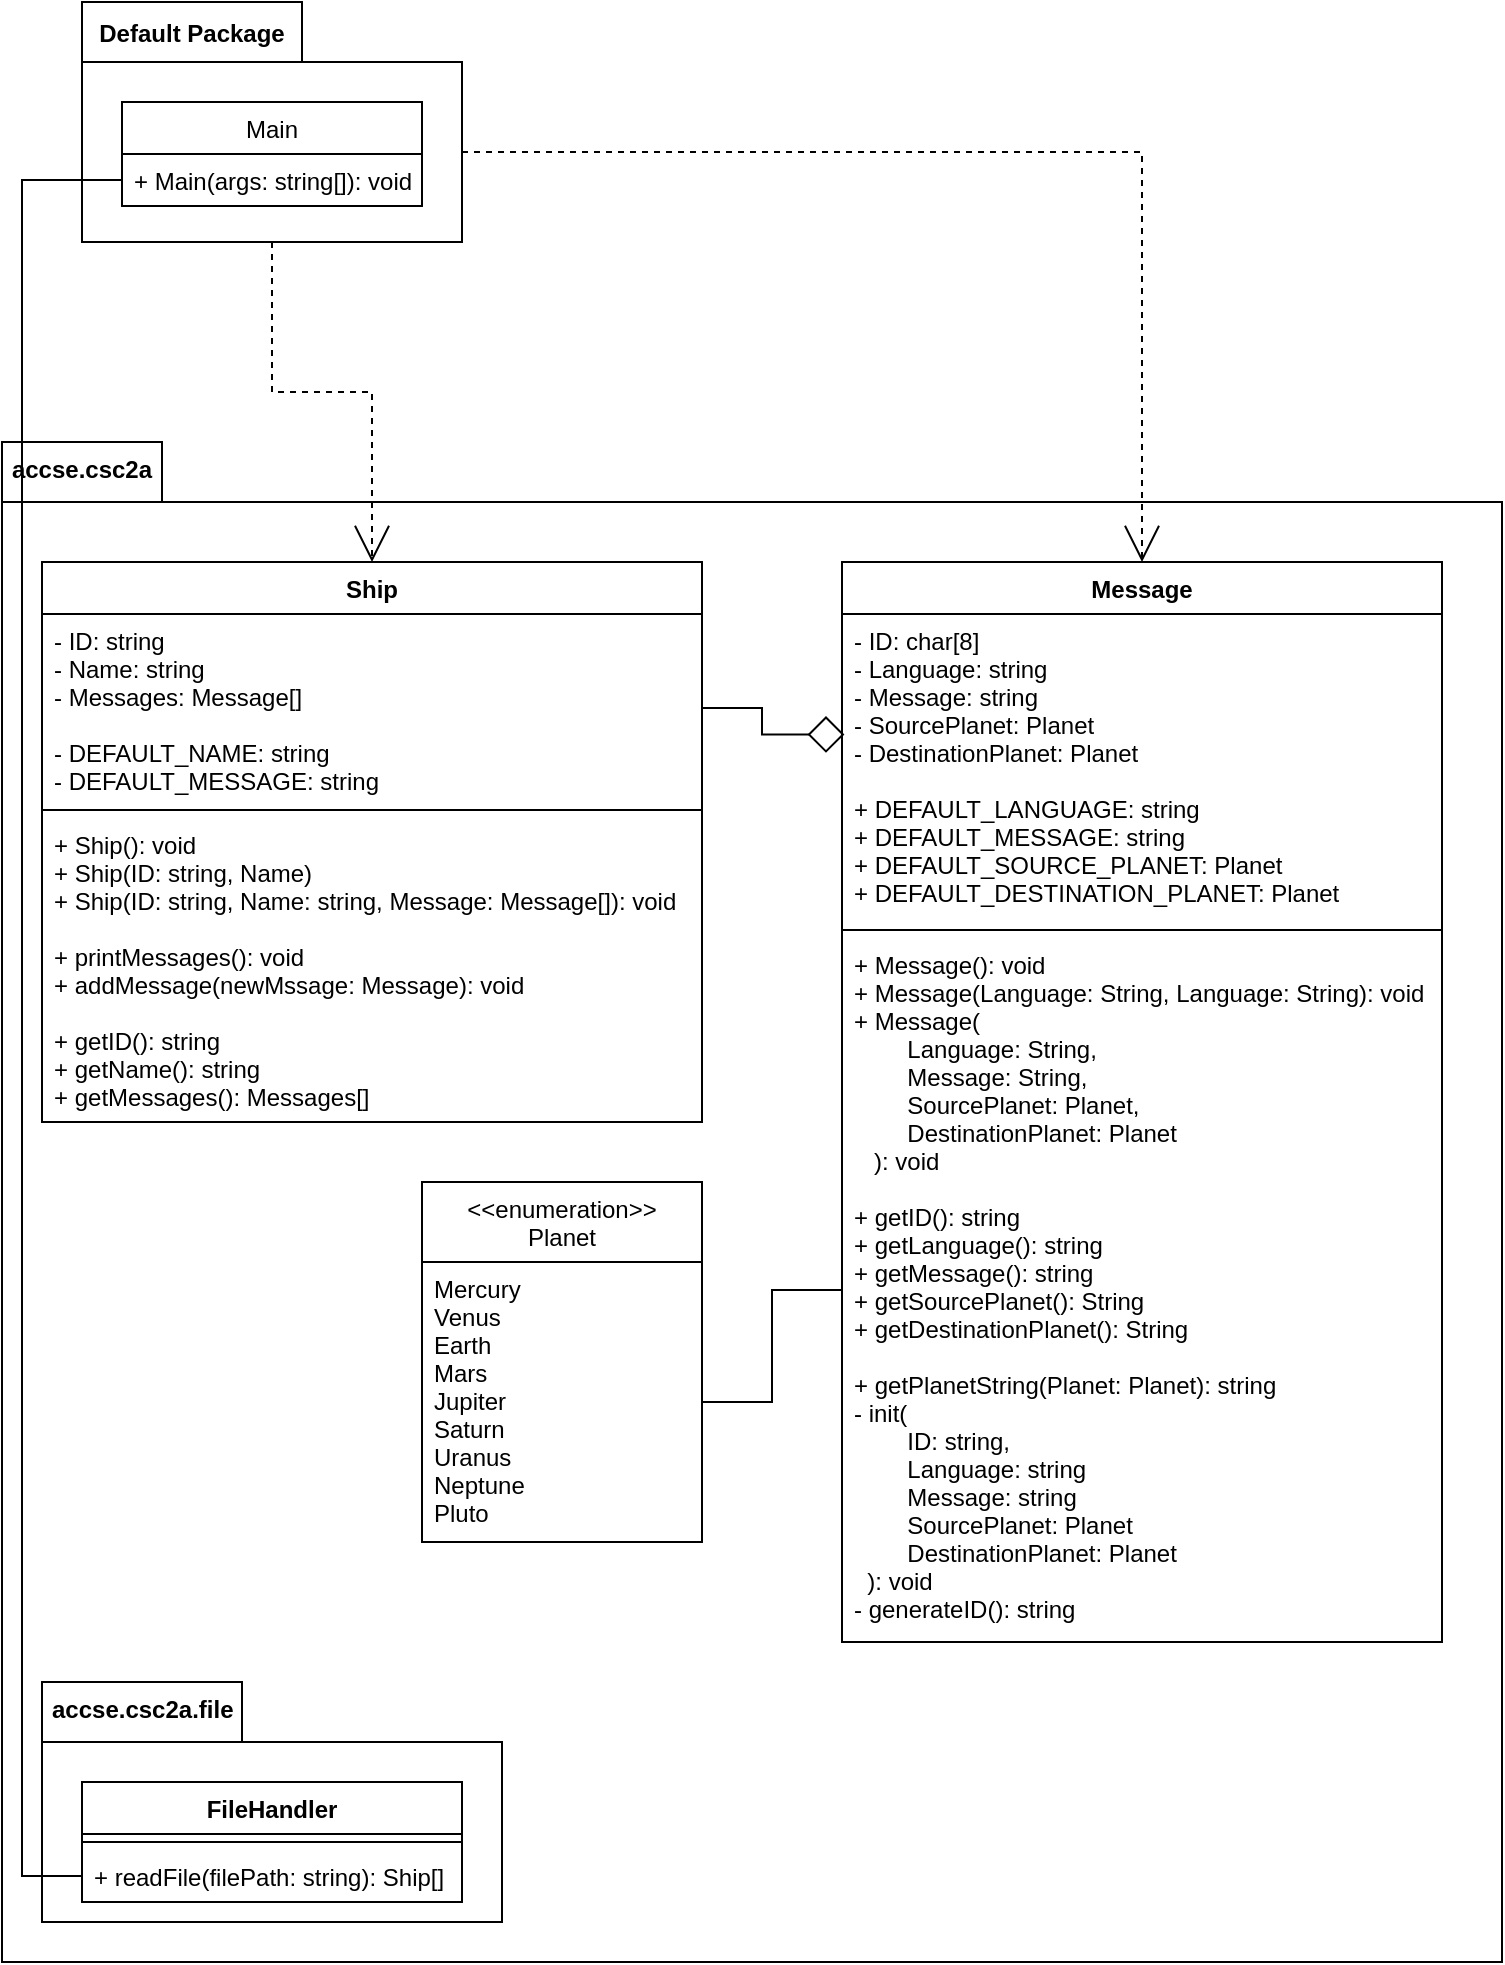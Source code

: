 <mxfile version="20.5.3" type="embed"><diagram id="I7ln8QFvQoFqywVXTDl-" name="Page-1"><mxGraphModel dx="572" dy="607" grid="1" gridSize="10" guides="1" tooltips="1" connect="1" arrows="1" fold="1" page="1" pageScale="1" pageWidth="850" pageHeight="1100" math="0" shadow="0"><root><mxCell id="0"/><mxCell id="1" parent="0"/><mxCell id="g2fUfpvkOD9KhjDh-sg5-14" value="" style="shape=folder;fontStyle=1;spacingTop=10;tabWidth=80;tabHeight=30;tabPosition=left;html=1;" parent="1" vertex="1"><mxGeometry x="50" y="260" width="750" height="760" as="geometry"/></mxCell><mxCell id="g2fUfpvkOD9KhjDh-sg5-1" value="Ship" style="swimlane;fontStyle=1;align=center;verticalAlign=top;childLayout=stackLayout;horizontal=1;startSize=26;horizontalStack=0;resizeParent=1;resizeParentMax=0;resizeLast=0;collapsible=1;marginBottom=0;" parent="1" vertex="1"><mxGeometry x="70" y="320" width="330" height="280" as="geometry"/></mxCell><mxCell id="g2fUfpvkOD9KhjDh-sg5-2" value="- ID: string&#10;- Name: string&#10;- Messages: Message[]&#10;&#10;- DEFAULT_NAME: string&#10;- DEFAULT_MESSAGE: string" style="text;strokeColor=none;fillColor=none;align=left;verticalAlign=top;spacingLeft=4;spacingRight=4;overflow=hidden;rotatable=0;points=[[0,0.5],[1,0.5]];portConstraint=eastwest;" parent="g2fUfpvkOD9KhjDh-sg5-1" vertex="1"><mxGeometry y="26" width="330" height="94" as="geometry"/></mxCell><mxCell id="g2fUfpvkOD9KhjDh-sg5-3" value="" style="line;strokeWidth=1;fillColor=none;align=left;verticalAlign=middle;spacingTop=-1;spacingLeft=3;spacingRight=3;rotatable=0;labelPosition=right;points=[];portConstraint=eastwest;" parent="g2fUfpvkOD9KhjDh-sg5-1" vertex="1"><mxGeometry y="120" width="330" height="8" as="geometry"/></mxCell><mxCell id="g2fUfpvkOD9KhjDh-sg5-4" value="+ Ship(): void&#10;+ Ship(ID: string, Name)&#10;+ Ship(ID: string, Name: string, Message: Message[]): void&#10;&#10;+ printMessages(): void&#10;+ addMessage(newMssage: Message): void&#10;&#10;+ getID(): string&#10;+ getName(): string&#10;+ getMessages(): Messages[]" style="text;strokeColor=none;fillColor=none;align=left;verticalAlign=top;spacingLeft=4;spacingRight=4;overflow=hidden;rotatable=0;points=[[0,0.5],[1,0.5]];portConstraint=eastwest;" parent="g2fUfpvkOD9KhjDh-sg5-1" vertex="1"><mxGeometry y="128" width="330" height="152" as="geometry"/></mxCell><mxCell id="g2fUfpvkOD9KhjDh-sg5-15" value="accse.csc2a" style="text;align=center;fontStyle=1;verticalAlign=middle;spacingLeft=3;spacingRight=3;strokeColor=none;rotatable=0;points=[[0,0.5],[1,0.5]];portConstraint=eastwest;" parent="1" vertex="1"><mxGeometry x="50" y="260" width="80" height="26" as="geometry"/></mxCell><mxCell id="g2fUfpvkOD9KhjDh-sg5-21" value="Message" style="swimlane;fontStyle=1;align=center;verticalAlign=top;childLayout=stackLayout;horizontal=1;startSize=26;horizontalStack=0;resizeParent=1;resizeParentMax=0;resizeLast=0;collapsible=1;marginBottom=0;" parent="1" vertex="1"><mxGeometry x="470" y="320" width="300" height="540" as="geometry"/></mxCell><mxCell id="g2fUfpvkOD9KhjDh-sg5-22" value="- ID: char[8]&#10;- Language: string&#10;- Message: string&#10;- SourcePlanet: Planet&#10;- DestinationPlanet: Planet&#10; &#10;+ DEFAULT_LANGUAGE: string&#10;+ DEFAULT_MESSAGE: string&#10;+ DEFAULT_SOURCE_PLANET: Planet&#10;+ DEFAULT_DESTINATION_PLANET: Planet" style="text;strokeColor=none;fillColor=none;align=left;verticalAlign=top;spacingLeft=4;spacingRight=4;overflow=hidden;rotatable=0;points=[[0,0.5],[1,0.5]];portConstraint=eastwest;" parent="g2fUfpvkOD9KhjDh-sg5-21" vertex="1"><mxGeometry y="26" width="300" height="154" as="geometry"/></mxCell><mxCell id="g2fUfpvkOD9KhjDh-sg5-23" value="" style="line;strokeWidth=1;fillColor=none;align=left;verticalAlign=middle;spacingTop=-1;spacingLeft=3;spacingRight=3;rotatable=0;labelPosition=right;points=[];portConstraint=eastwest;" parent="g2fUfpvkOD9KhjDh-sg5-21" vertex="1"><mxGeometry y="180" width="300" height="8" as="geometry"/></mxCell><mxCell id="g2fUfpvkOD9KhjDh-sg5-24" value="+ Message(): void&#10;+ Message(Language: String, Language: String): void&#10;+ Message(&#10;        Language: String, &#10;        Message: String,&#10;        SourcePlanet: Planet,&#10;        DestinationPlanet: Planet&#10;   ): void&#10;&#10;+ getID(): string&#10;+ getLanguage(): string&#10;+ getMessage(): string&#10;+ getSourcePlanet(): String&#10;+ getDestinationPlanet(): String&#10;&#10;+ getPlanetString(Planet: Planet): string&#10;- init(&#10;        ID: string,&#10;        Language: string&#10;        Message: string&#10;        SourcePlanet: Planet&#10;        DestinationPlanet: Planet&#10;  ): void&#10;- generateID(): string&#10;&#10;" style="text;strokeColor=none;fillColor=none;align=left;verticalAlign=top;spacingLeft=4;spacingRight=4;overflow=hidden;rotatable=0;points=[[0,0.5],[1,0.5]];portConstraint=eastwest;" parent="g2fUfpvkOD9KhjDh-sg5-21" vertex="1"><mxGeometry y="188" width="300" height="352" as="geometry"/></mxCell><mxCell id="g2fUfpvkOD9KhjDh-sg5-25" value="&lt;&lt;enumeration&gt;&gt;&#10;Planet" style="swimlane;fontStyle=0;childLayout=stackLayout;horizontal=1;startSize=40;fillColor=none;horizontalStack=0;resizeParent=1;resizeParentMax=0;resizeLast=0;collapsible=1;marginBottom=0;" parent="1" vertex="1"><mxGeometry x="260" y="630" width="140" height="180" as="geometry"/></mxCell><mxCell id="g2fUfpvkOD9KhjDh-sg5-26" value="Mercury&#10;Venus&#10;Earth&#10;Mars&#10;Jupiter&#10;Saturn&#10;Uranus&#10;Neptune&#10;Pluto" style="text;strokeColor=none;fillColor=none;align=left;verticalAlign=top;spacingLeft=4;spacingRight=4;overflow=hidden;rotatable=0;points=[[0,0.5],[1,0.5]];portConstraint=eastwest;" parent="g2fUfpvkOD9KhjDh-sg5-25" vertex="1"><mxGeometry y="40" width="140" height="140" as="geometry"/></mxCell><mxCell id="g2fUfpvkOD9KhjDh-sg5-31" style="edgeStyle=orthogonalEdgeStyle;rounded=0;orthogonalLoop=1;jettySize=auto;html=1;exitX=1;exitY=0.5;exitDx=0;exitDy=0;entryX=0.004;entryY=0.391;entryDx=0;entryDy=0;entryPerimeter=0;endArrow=diamond;endFill=0;endSize=16;" parent="1" source="g2fUfpvkOD9KhjDh-sg5-2" target="g2fUfpvkOD9KhjDh-sg5-22" edge="1"><mxGeometry relative="1" as="geometry"/></mxCell><mxCell id="g2fUfpvkOD9KhjDh-sg5-45" style="edgeStyle=orthogonalEdgeStyle;rounded=0;orthogonalLoop=1;jettySize=auto;html=1;exitX=0.5;exitY=1;exitDx=0;exitDy=0;exitPerimeter=0;entryX=0.5;entryY=0;entryDx=0;entryDy=0;endArrow=open;endFill=0;endSize=16;strokeWidth=1;dashed=1;" parent="1" source="g2fUfpvkOD9KhjDh-sg5-37" target="g2fUfpvkOD9KhjDh-sg5-1" edge="1"><mxGeometry relative="1" as="geometry"/></mxCell><mxCell id="g2fUfpvkOD9KhjDh-sg5-46" style="edgeStyle=orthogonalEdgeStyle;rounded=0;orthogonalLoop=1;jettySize=auto;html=1;exitX=0;exitY=0;exitDx=190;exitDy=75;exitPerimeter=0;entryX=0.5;entryY=0;entryDx=0;entryDy=0;endArrow=open;endFill=0;endSize=16;strokeWidth=1;dashed=1;" parent="1" source="g2fUfpvkOD9KhjDh-sg5-37" target="g2fUfpvkOD9KhjDh-sg5-21" edge="1"><mxGeometry relative="1" as="geometry"/></mxCell><mxCell id="g2fUfpvkOD9KhjDh-sg5-37" value="" style="shape=folder;fontStyle=1;spacingTop=10;tabWidth=110;tabHeight=30;tabPosition=left;html=1;" parent="1" vertex="1"><mxGeometry x="90" y="40" width="190" height="120" as="geometry"/></mxCell><mxCell id="g2fUfpvkOD9KhjDh-sg5-38" value="Default Package" style="text;align=center;fontStyle=1;verticalAlign=middle;spacingLeft=3;spacingRight=3;strokeColor=none;rotatable=0;points=[[0,0.5],[1,0.5]];portConstraint=eastwest;" parent="1" vertex="1"><mxGeometry x="90" y="40" width="110" height="30" as="geometry"/></mxCell><mxCell id="g2fUfpvkOD9KhjDh-sg5-40" style="edgeStyle=orthogonalEdgeStyle;rounded=0;orthogonalLoop=1;jettySize=auto;html=1;exitX=1;exitY=0.5;exitDx=0;exitDy=0;endArrow=none;endFill=0;endSize=16;strokeWidth=1;" parent="1" source="g2fUfpvkOD9KhjDh-sg5-26" target="g2fUfpvkOD9KhjDh-sg5-24" edge="1"><mxGeometry relative="1" as="geometry"/></mxCell><mxCell id="g2fUfpvkOD9KhjDh-sg5-41" value="Main" style="swimlane;fontStyle=0;childLayout=stackLayout;horizontal=1;startSize=26;fillColor=none;horizontalStack=0;resizeParent=1;resizeParentMax=0;resizeLast=0;collapsible=1;marginBottom=0;" parent="1" vertex="1"><mxGeometry x="110" y="90" width="150" height="52" as="geometry"/></mxCell><mxCell id="g2fUfpvkOD9KhjDh-sg5-42" value="+ Main(args: string[]): void" style="text;strokeColor=none;fillColor=none;align=left;verticalAlign=top;spacingLeft=4;spacingRight=4;overflow=hidden;rotatable=0;points=[[0,0.5],[1,0.5]];portConstraint=eastwest;" parent="g2fUfpvkOD9KhjDh-sg5-41" vertex="1"><mxGeometry y="26" width="150" height="26" as="geometry"/></mxCell><mxCell id="YEhF0x3Nm3BPVZEVrBuS-6" value="" style="shape=folder;fontStyle=1;spacingTop=10;tabWidth=100;tabHeight=30;tabPosition=left;html=1;" parent="1" vertex="1"><mxGeometry x="70" y="880" width="230" height="120" as="geometry"/></mxCell><mxCell id="YEhF0x3Nm3BPVZEVrBuS-1" value="FileHandler" style="swimlane;fontStyle=1;align=center;verticalAlign=top;childLayout=stackLayout;horizontal=1;startSize=26;horizontalStack=0;resizeParent=1;resizeParentMax=0;resizeLast=0;collapsible=1;marginBottom=0;" parent="1" vertex="1"><mxGeometry x="90" y="930" width="190" height="60" as="geometry"/></mxCell><mxCell id="YEhF0x3Nm3BPVZEVrBuS-3" value="" style="line;strokeWidth=1;fillColor=none;align=left;verticalAlign=middle;spacingTop=-1;spacingLeft=3;spacingRight=3;rotatable=0;labelPosition=right;points=[];portConstraint=eastwest;" parent="YEhF0x3Nm3BPVZEVrBuS-1" vertex="1"><mxGeometry y="26" width="190" height="8" as="geometry"/></mxCell><mxCell id="YEhF0x3Nm3BPVZEVrBuS-4" value="+ readFile(filePath: string): Ship[]" style="text;strokeColor=none;fillColor=none;align=left;verticalAlign=top;spacingLeft=4;spacingRight=4;overflow=hidden;rotatable=0;points=[[0,0.5],[1,0.5]];portConstraint=eastwest;" parent="YEhF0x3Nm3BPVZEVrBuS-1" vertex="1"><mxGeometry y="34" width="190" height="26" as="geometry"/></mxCell><mxCell id="YEhF0x3Nm3BPVZEVrBuS-7" value="accse.csc2a.file" style="text;align=left;fontStyle=1;verticalAlign=middle;spacingLeft=3;spacingRight=3;strokeColor=none;rotatable=0;points=[[0,0.5],[1,0.5]];portConstraint=eastwest;" parent="1" vertex="1"><mxGeometry x="70" y="880" width="80" height="26" as="geometry"/></mxCell><mxCell id="YEhF0x3Nm3BPVZEVrBuS-9" style="edgeStyle=orthogonalEdgeStyle;rounded=0;orthogonalLoop=1;jettySize=auto;html=1;exitX=0;exitY=0.5;exitDx=0;exitDy=0;entryX=0;entryY=0.5;entryDx=0;entryDy=0;endArrow=none;endFill=0;" parent="1" source="YEhF0x3Nm3BPVZEVrBuS-4" target="g2fUfpvkOD9KhjDh-sg5-42" edge="1"><mxGeometry relative="1" as="geometry"><Array as="points"><mxPoint x="60" y="977"/><mxPoint x="60" y="129"/></Array></mxGeometry></mxCell></root></mxGraphModel></diagram></mxfile>